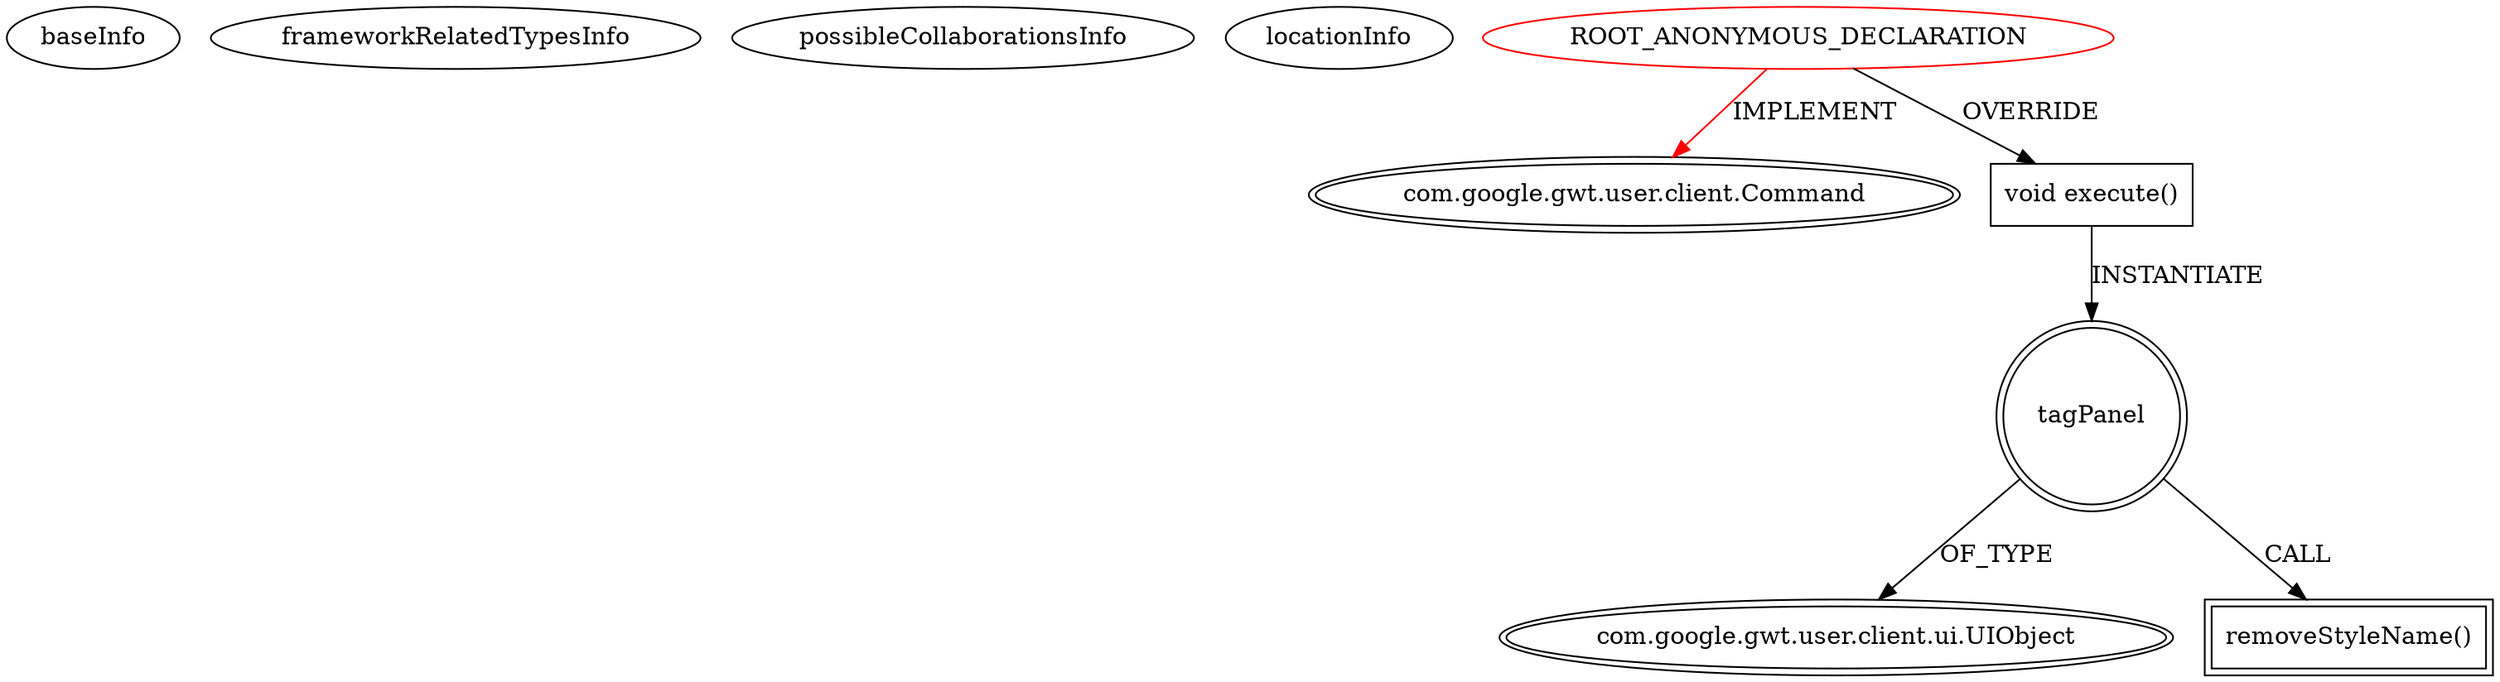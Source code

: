 digraph {
baseInfo[graphId=1055,category="extension_graph",isAnonymous=true,possibleRelation=false]
frameworkRelatedTypesInfo[0="com.google.gwt.user.client.Command"]
possibleCollaborationsInfo[]
locationInfo[projectName="cbopp-gwt-taglist",filePath="/cbopp-gwt-taglist/gwt-taglist-master/src/test/java/com/virilis_software/gwt/taglist/client/samples/EditView.java",contextSignature="void EditView()",graphId="1055"]
0[label="ROOT_ANONYMOUS_DECLARATION",vertexType="ROOT_ANONYMOUS_DECLARATION",isFrameworkType=false,color=red]
1[label="com.google.gwt.user.client.Command",vertexType="FRAMEWORK_INTERFACE_TYPE",isFrameworkType=true,peripheries=2]
2[label="void execute()",vertexType="OVERRIDING_METHOD_DECLARATION",isFrameworkType=false,shape=box]
3[label="tagPanel",vertexType="VARIABLE_EXPRESION",isFrameworkType=true,peripheries=2,shape=circle]
5[label="com.google.gwt.user.client.ui.UIObject",vertexType="FRAMEWORK_CLASS_TYPE",isFrameworkType=true,peripheries=2]
4[label="removeStyleName()",vertexType="INSIDE_CALL",isFrameworkType=true,peripheries=2,shape=box]
0->1[label="IMPLEMENT",color=red]
0->2[label="OVERRIDE"]
2->3[label="INSTANTIATE"]
3->5[label="OF_TYPE"]
3->4[label="CALL"]
}
